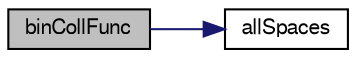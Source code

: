 digraph "binCollFunc"
{
  edge [fontname="FreeSans",fontsize="10",labelfontname="FreeSans",labelfontsize="10"];
  node [fontname="FreeSans",fontsize="10",shape=record];
  rankdir="LR";
  Node21534 [label="binCollFunc",height=0.2,width=0.4,color="black", fillcolor="grey75", style="filled", fontcolor="black"];
  Node21534 -> Node21535 [color="midnightblue",fontsize="10",style="solid",fontname="FreeSans"];
  Node21535 [label="allSpaces",height=0.2,width=0.4,color="black", fillcolor="white", style="filled",URL="$sqlite3_8c.html#ad57090497c424eb7fa5c68c3e98eaa60"];
}
